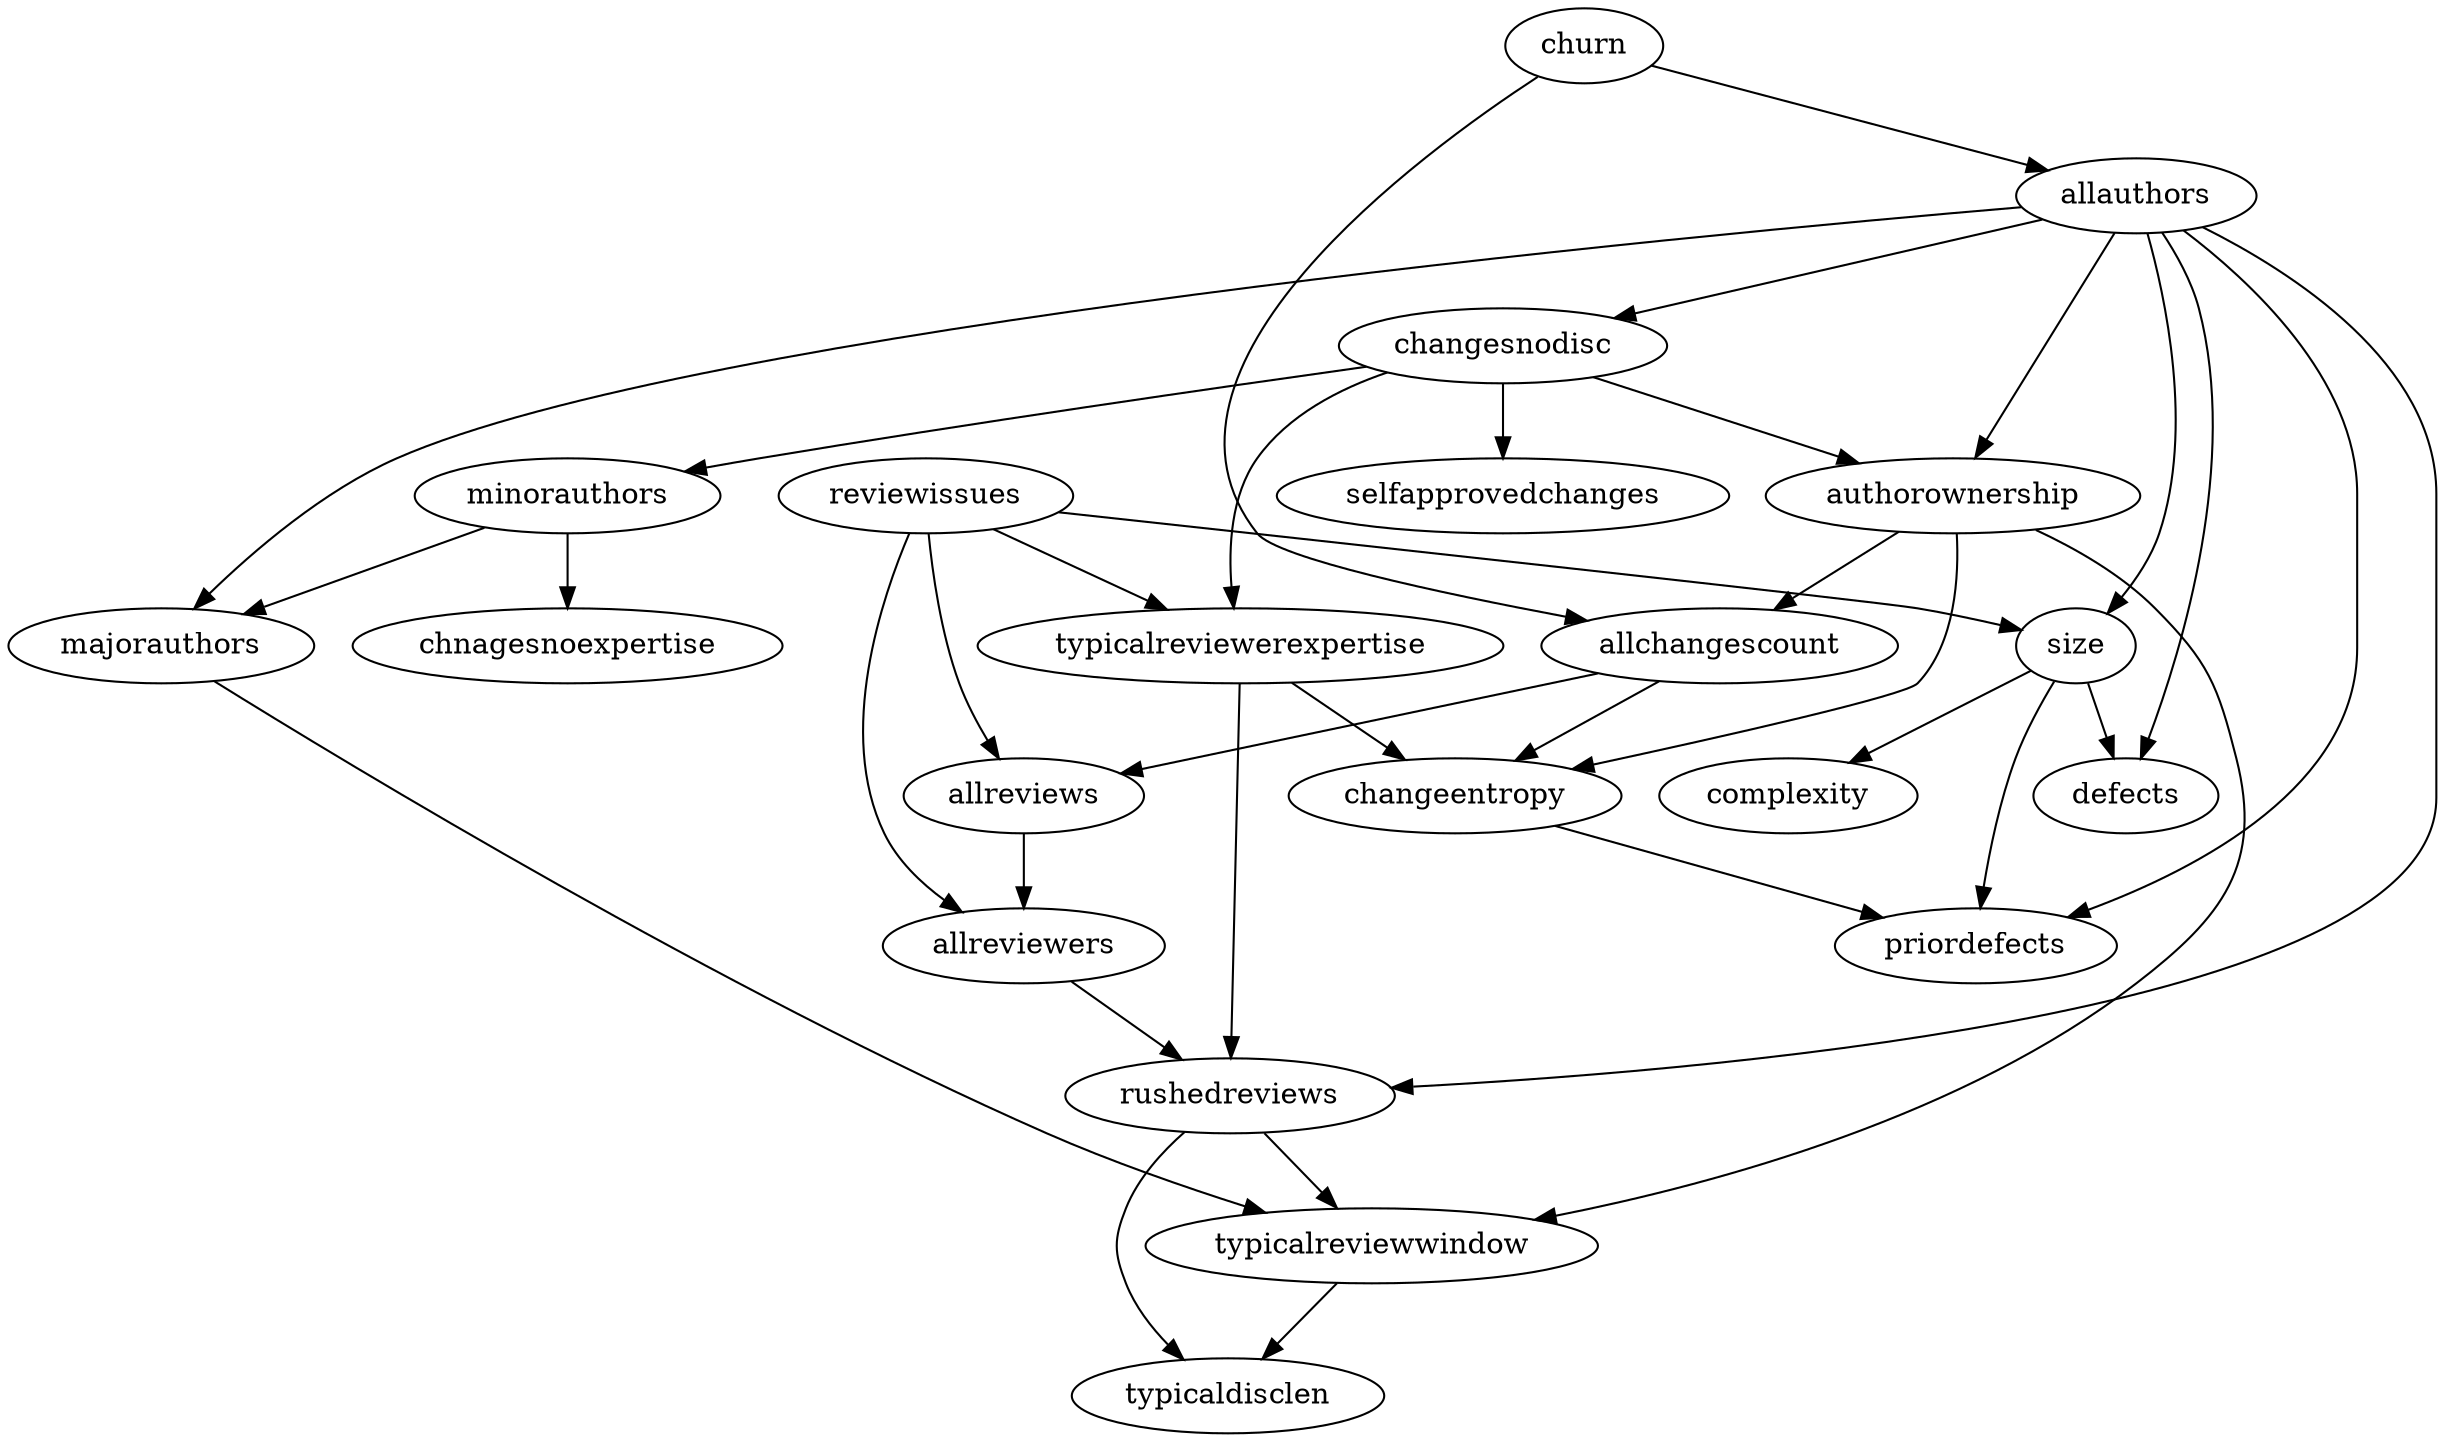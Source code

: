 digraph {
  "size" ;
  "complexity" ;
  "priordefects" ;
  "churn" ;
  "allchangescount" ;
  "changeentropy" ;
  "allauthors" ;
  "minorauthors" ;
  "majorauthors" ;
  "authorownership" ;
  "rushedreviews" ;
  "changesnodisc" ;
  "selfapprovedchanges" ;
  "typicaldisclen" ;
  "typicalreviewwindow" ;
  "reviewissues" ;
  "allreviews" ;
  "allreviewers" ;
  "chnagesnoexpertise" ;
  "typicalreviewerexpertise" ;
  "defects" ;
  edge [dir=forward] "size" -> "complexity" ;
  edge [dir=forward] "size" -> "priordefects" ;
  edge [dir=forward] "size" -> "defects" ;
  edge [dir=forward] "churn" -> "allchangescount" ;
  edge [dir=forward] "churn" -> "allauthors" ;
  edge [dir=forward] "allchangescount" -> "changeentropy" ;
  edge [dir=forward] "allchangescount" -> "allreviews" ;
  edge [dir=forward] "changeentropy" -> "priordefects" ;
  edge [dir=forward] "allauthors" -> "size" ;
  edge [dir=forward] "allauthors" -> "priordefects" ;
  edge [dir=forward] "allauthors" -> "majorauthors" ;
  edge [dir=forward] "allauthors" -> "authorownership" ;
  edge [dir=forward] "allauthors" -> "rushedreviews" ;
  edge [dir=forward] "allauthors" -> "changesnodisc" ;
  edge [dir=forward] "allauthors" -> "defects" ;
  edge [dir=forward] "minorauthors" -> "majorauthors" ;
  edge [dir=forward] "minorauthors" -> "chnagesnoexpertise" ;
  edge [dir=forward] "majorauthors" -> "typicalreviewwindow" ;
  edge [dir=forward] "authorownership" -> "allchangescount" ;
  edge [dir=forward] "authorownership" -> "changeentropy" ;
  edge [dir=forward] "authorownership" -> "typicalreviewwindow" ;
  edge [dir=forward] "rushedreviews" -> "typicaldisclen" ;
  edge [dir=forward] "rushedreviews" -> "typicalreviewwindow" ;
  edge [dir=forward] "changesnodisc" -> "minorauthors" ;
  edge [dir=forward] "changesnodisc" -> "authorownership" ;
  edge [dir=forward] "changesnodisc" -> "selfapprovedchanges" ;
  edge [dir=forward] "changesnodisc" -> "typicalreviewerexpertise" ;
  edge [dir=forward] "typicalreviewwindow" -> "typicaldisclen" ;
  edge [dir=forward] "reviewissues" -> "size" ;
  edge [dir=forward] "reviewissues" -> "allreviews" ;
  edge [dir=forward] "reviewissues" -> "allreviewers" ;
  edge [dir=forward] "reviewissues" -> "typicalreviewerexpertise" ;
  edge [dir=forward] "allreviews" -> "allreviewers" ;
  edge [dir=forward] "allreviewers" -> "rushedreviews" ;
  edge [dir=forward] "typicalreviewerexpertise" -> "changeentropy" ;
  edge [dir=forward] "typicalreviewerexpertise" -> "rushedreviews" ;
}
